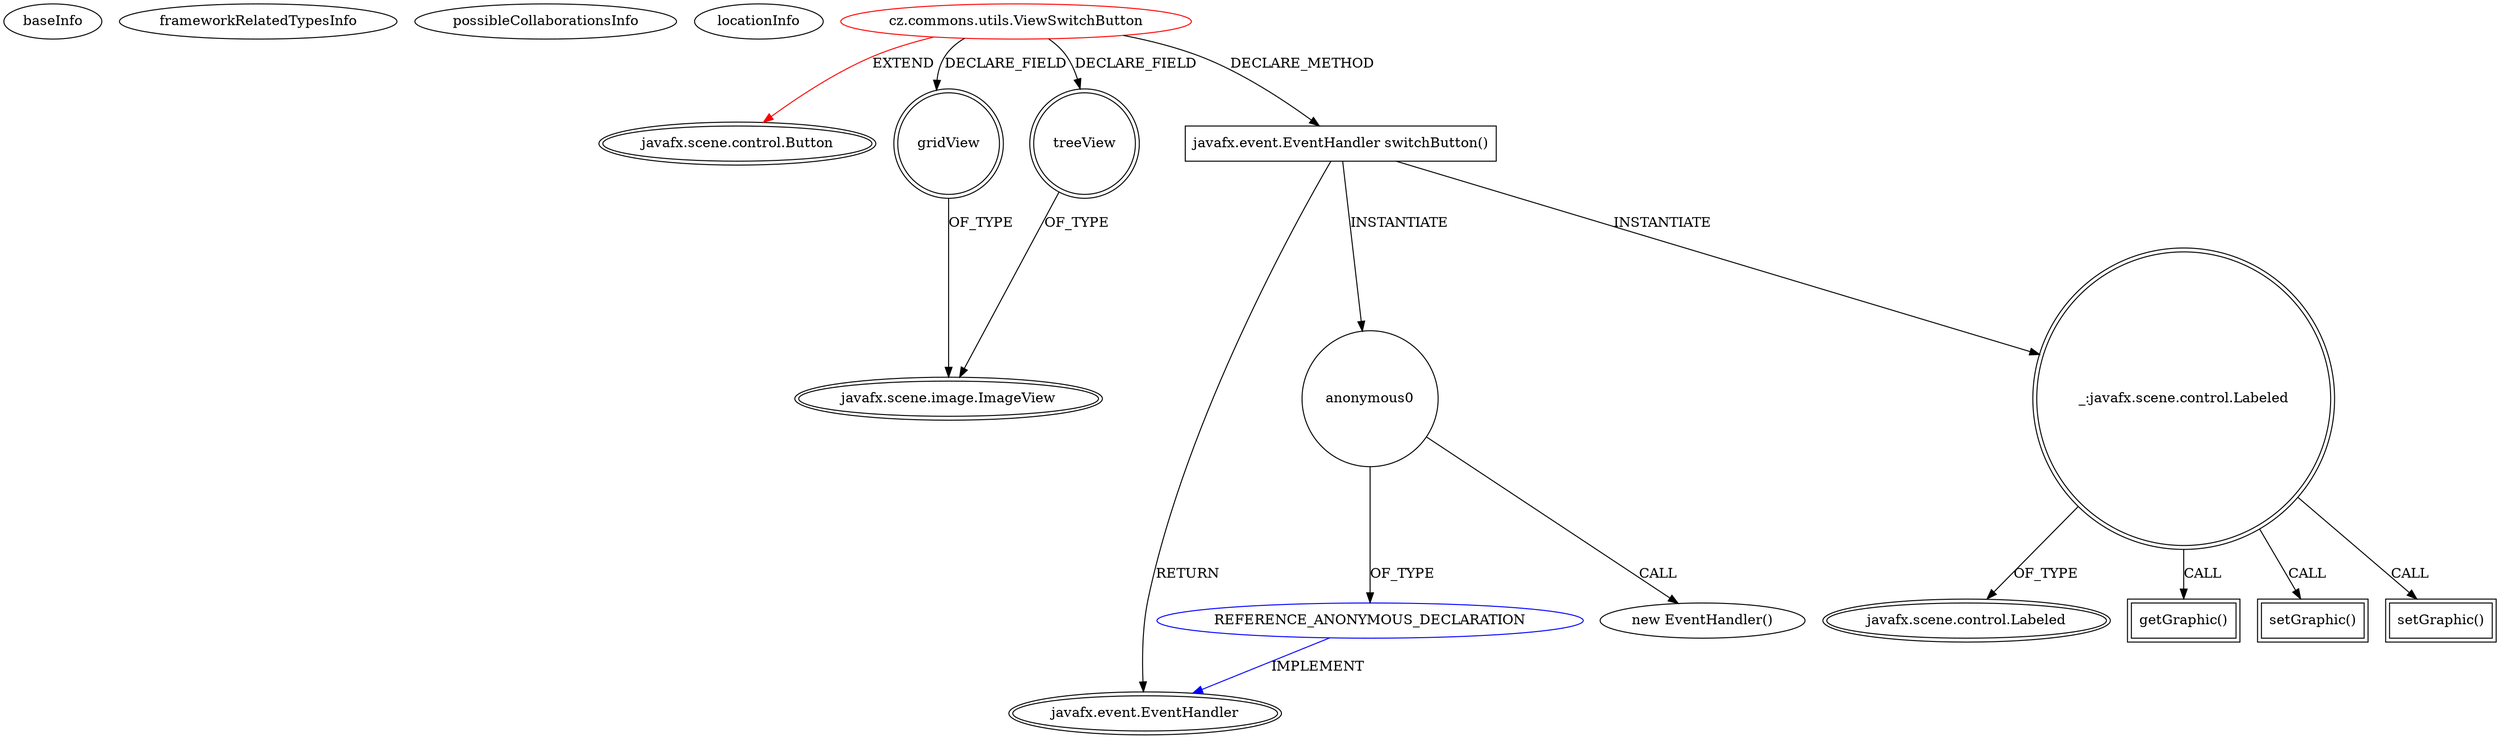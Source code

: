 digraph {
baseInfo[graphId=931,category="extension_graph",isAnonymous=false,possibleRelation=true]
frameworkRelatedTypesInfo[0="javafx.scene.control.Button"]
possibleCollaborationsInfo[0="931~CLIENT_METHOD_DECLARATION-INSTANTIATION-~javafx.scene.control.Button ~javafx.event.EventHandler ~false~true"]
locationInfo[projectName="Maxxa-MT-common",filePath="/Maxxa-MT-common/MT-common-master/src/cz/commons/utils/ViewSwitchButton.java",contextSignature="ViewSwitchButton",graphId="931"]
0[label="cz.commons.utils.ViewSwitchButton",vertexType="ROOT_CLIENT_CLASS_DECLARATION",isFrameworkType=false,color=red]
1[label="javafx.scene.control.Button",vertexType="FRAMEWORK_CLASS_TYPE",isFrameworkType=true,peripheries=2]
2[label="gridView",vertexType="FIELD_DECLARATION",isFrameworkType=true,peripheries=2,shape=circle]
3[label="javafx.scene.image.ImageView",vertexType="FRAMEWORK_CLASS_TYPE",isFrameworkType=true,peripheries=2]
4[label="treeView",vertexType="FIELD_DECLARATION",isFrameworkType=true,peripheries=2,shape=circle]
6[label="javafx.event.EventHandler switchButton()",vertexType="CLIENT_METHOD_DECLARATION",isFrameworkType=false,shape=box]
7[label="javafx.event.EventHandler",vertexType="FRAMEWORK_INTERFACE_TYPE",isFrameworkType=true,peripheries=2]
9[label="anonymous0",vertexType="VARIABLE_EXPRESION",isFrameworkType=false,shape=circle]
10[label="REFERENCE_ANONYMOUS_DECLARATION",vertexType="REFERENCE_ANONYMOUS_DECLARATION",isFrameworkType=false,color=blue]
8[label="new EventHandler()",vertexType="CONSTRUCTOR_CALL",isFrameworkType=false]
12[label="_:javafx.scene.control.Labeled",vertexType="VARIABLE_EXPRESION",isFrameworkType=true,peripheries=2,shape=circle]
14[label="javafx.scene.control.Labeled",vertexType="FRAMEWORK_CLASS_TYPE",isFrameworkType=true,peripheries=2]
13[label="getGraphic()",vertexType="INSIDE_CALL",isFrameworkType=true,peripheries=2,shape=box]
16[label="setGraphic()",vertexType="INSIDE_CALL",isFrameworkType=true,peripheries=2,shape=box]
18[label="setGraphic()",vertexType="INSIDE_CALL",isFrameworkType=true,peripheries=2,shape=box]
0->1[label="EXTEND",color=red]
0->2[label="DECLARE_FIELD"]
2->3[label="OF_TYPE"]
0->4[label="DECLARE_FIELD"]
4->3[label="OF_TYPE"]
0->6[label="DECLARE_METHOD"]
6->7[label="RETURN"]
6->9[label="INSTANTIATE"]
10->7[label="IMPLEMENT",color=blue]
9->10[label="OF_TYPE"]
9->8[label="CALL"]
6->12[label="INSTANTIATE"]
12->14[label="OF_TYPE"]
12->13[label="CALL"]
12->16[label="CALL"]
12->18[label="CALL"]
}
